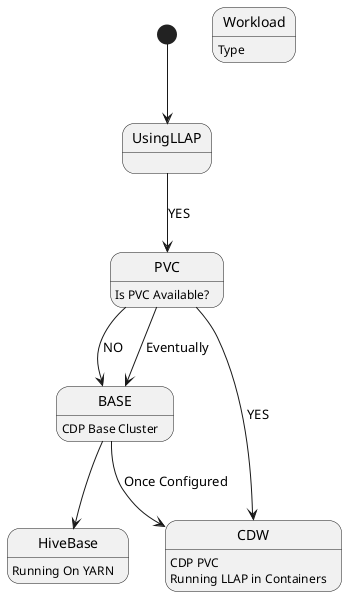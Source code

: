 @startuml

[*] --> UsingLLAP

Workload : Type
UsingLLAP --> PVC : YES

PVC: Is PVC Available?
PVC --> BASE: NO
PVC --> CDW: YES
PVC --> BASE: Eventually

BASE --> CDW: Once Configured

BASE: CDP Base Cluster
CDW: CDP PVC
CDW: Running LLAP in Containers

BASE --> HiveBase
HiveBase : Running On YARN


@enduml
